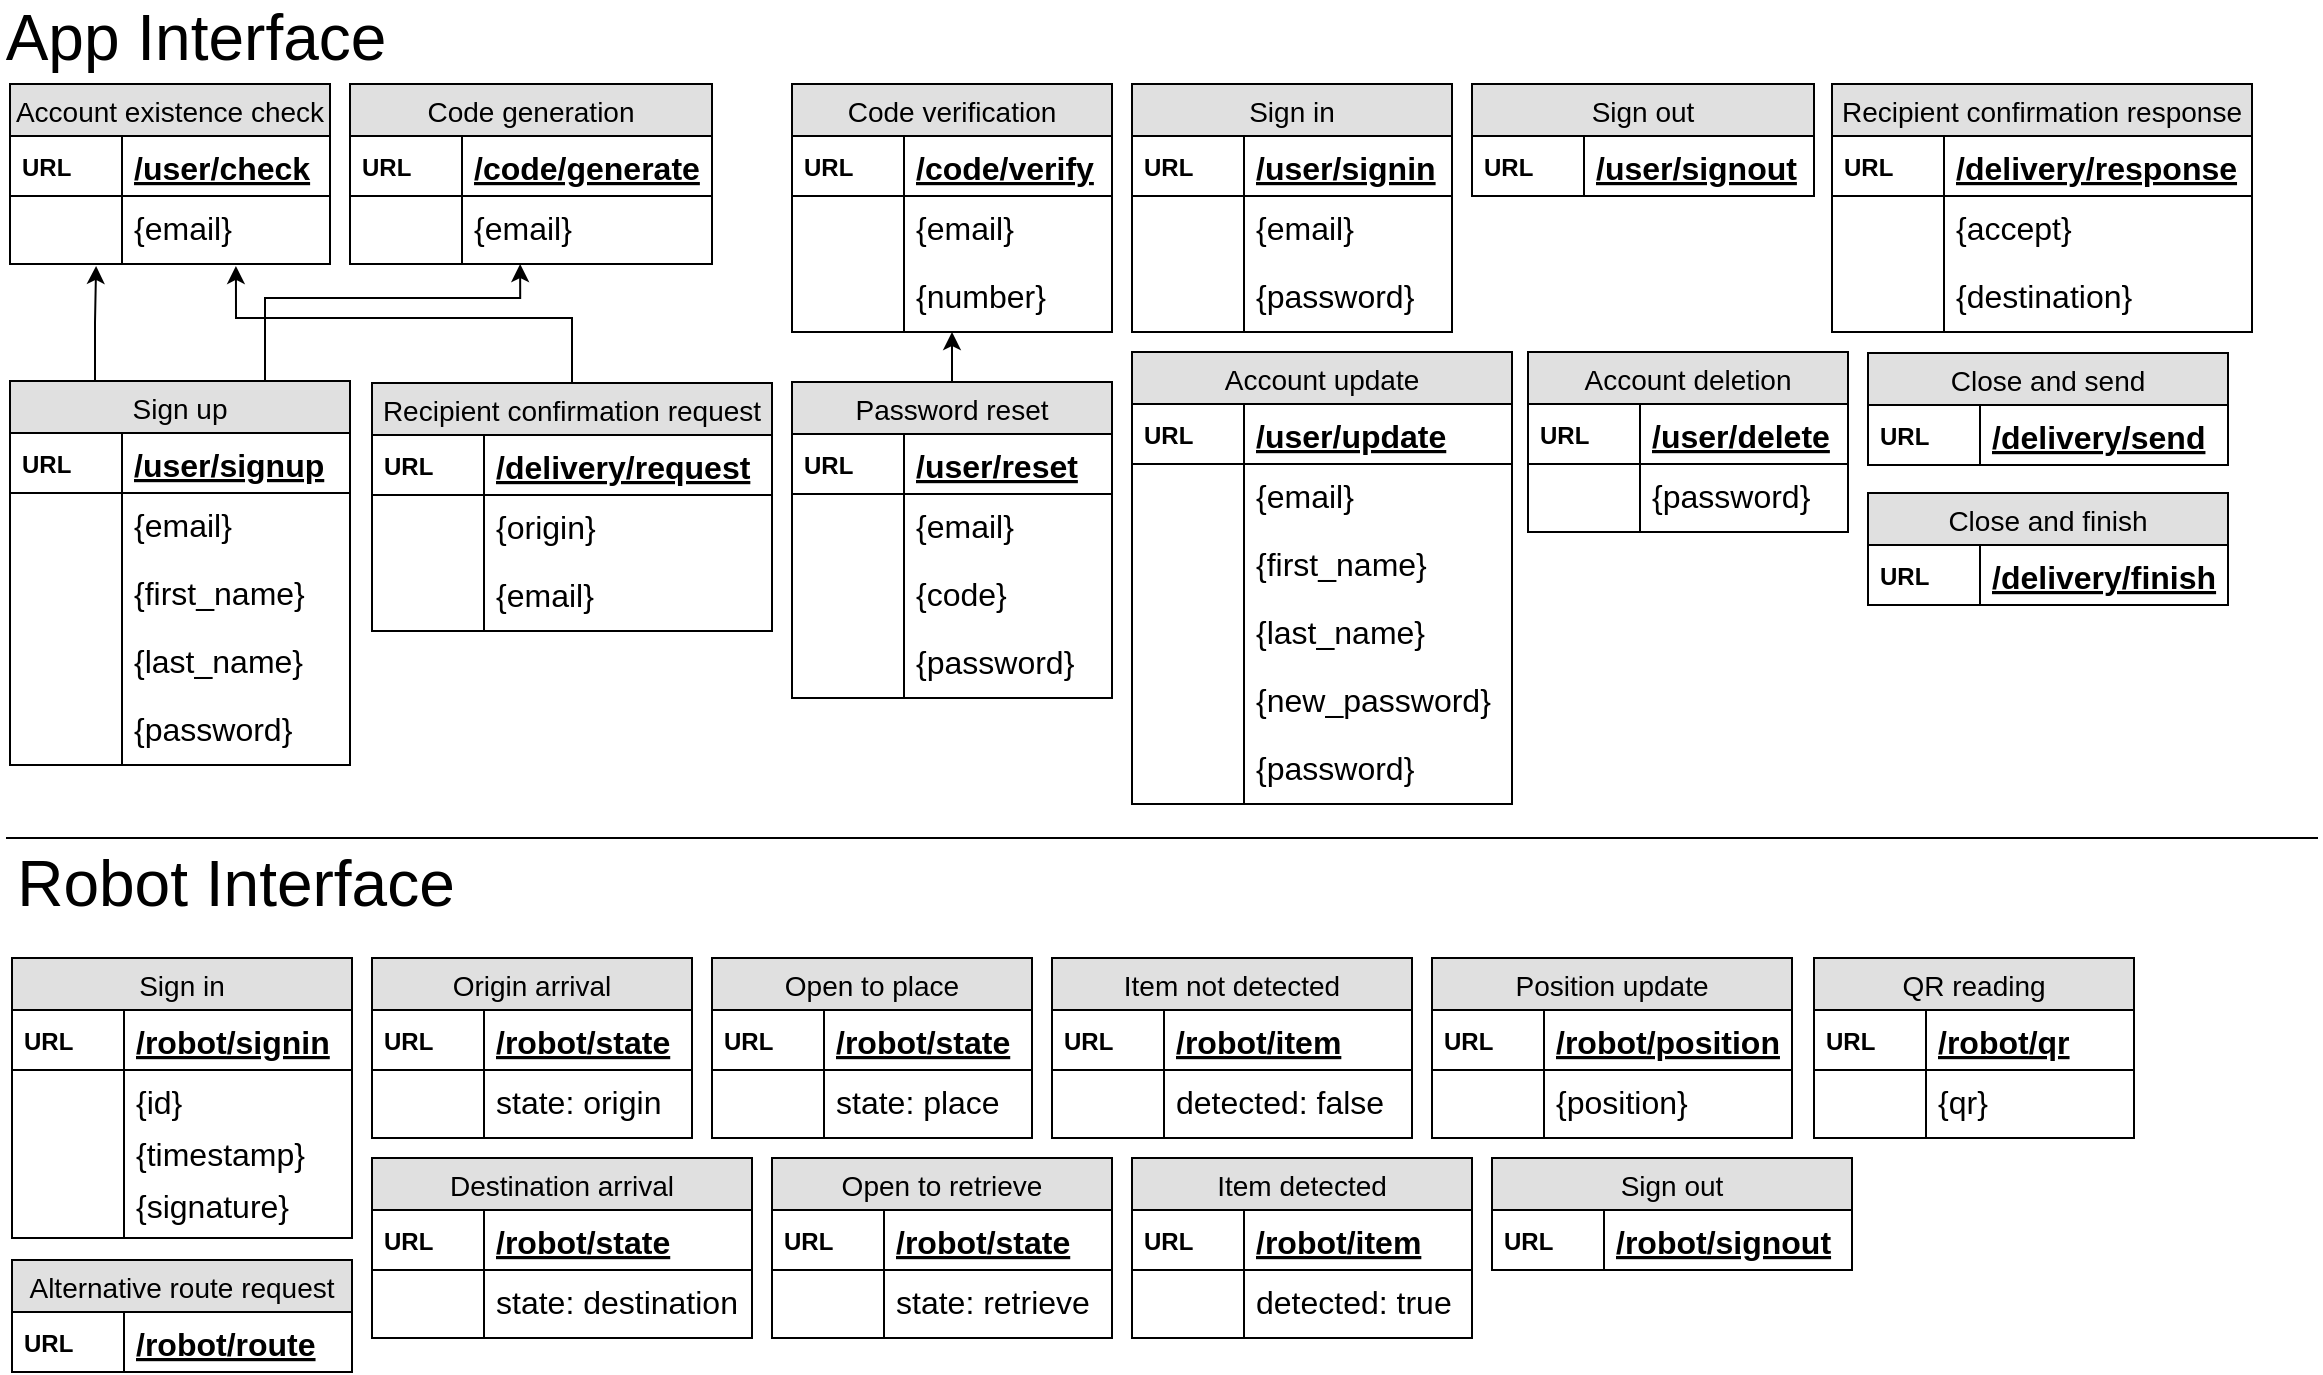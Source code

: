 <mxfile version="11.3.0" type="device" pages="1"><diagram id="qLUokXjdea6QC3ygZFsw" name="Page-1"><mxGraphModel dx="854" dy="490" grid="1" gridSize="10" guides="1" tooltips="1" connect="1" arrows="1" fold="1" page="1" pageScale="1" pageWidth="1169" pageHeight="827" math="0" shadow="0"><root><mxCell id="0"/><mxCell id="1" parent="0"/><mxCell id="Fvq5YDU1oEc0X2YI_mWo-116" style="edgeStyle=orthogonalEdgeStyle;rounded=0;orthogonalLoop=1;jettySize=auto;html=1;exitX=0.25;exitY=0;exitDx=0;exitDy=0;entryX=0.269;entryY=1.029;entryDx=0;entryDy=0;entryPerimeter=0;fontSize=16;" parent="1" source="Fvq5YDU1oEc0X2YI_mWo-38" target="Fvq5YDU1oEc0X2YI_mWo-17" edge="1"><mxGeometry relative="1" as="geometry"/></mxCell><mxCell id="Fvq5YDU1oEc0X2YI_mWo-119" style="edgeStyle=orthogonalEdgeStyle;rounded=0;orthogonalLoop=1;jettySize=auto;html=1;exitX=0.75;exitY=0;exitDx=0;exitDy=0;entryX=0.47;entryY=1;entryDx=0;entryDy=0;entryPerimeter=0;fontSize=16;" parent="1" source="Fvq5YDU1oEc0X2YI_mWo-38" target="Fvq5YDU1oEc0X2YI_mWo-22" edge="1"><mxGeometry relative="1" as="geometry"><Array as="points"><mxPoint x="137" y="150"/><mxPoint x="264" y="150"/></Array></mxGeometry></mxCell><mxCell id="Fvq5YDU1oEc0X2YI_mWo-38" value="Sign up" style="swimlane;fontStyle=0;childLayout=stackLayout;horizontal=1;startSize=26;fillColor=#e0e0e0;horizontalStack=0;resizeParent=1;resizeParentMax=0;resizeLast=0;collapsible=1;marginBottom=0;swimlaneFillColor=#ffffff;align=center;fontSize=14;" parent="1" vertex="1"><mxGeometry x="9" y="191.5" width="170" height="192" as="geometry"/></mxCell><mxCell id="Fvq5YDU1oEc0X2YI_mWo-39" value="/user/signup" style="shape=partialRectangle;top=0;left=0;right=0;bottom=1;align=left;verticalAlign=middle;fillColor=none;spacingLeft=60;spacingRight=4;overflow=hidden;rotatable=0;points=[[0,0.5],[1,0.5]];portConstraint=eastwest;dropTarget=0;fontStyle=5;fontSize=16;" parent="Fvq5YDU1oEc0X2YI_mWo-38" vertex="1"><mxGeometry y="26" width="170" height="30" as="geometry"/></mxCell><mxCell id="Fvq5YDU1oEc0X2YI_mWo-40" value="URL" style="shape=partialRectangle;fontStyle=1;top=0;left=0;bottom=0;fillColor=none;align=left;verticalAlign=middle;spacingLeft=4;spacingRight=4;overflow=hidden;rotatable=0;points=[];portConstraint=eastwest;part=1;fontSize=12;" parent="Fvq5YDU1oEc0X2YI_mWo-39" vertex="1" connectable="0"><mxGeometry width="56" height="30" as="geometry"/></mxCell><mxCell id="Fvq5YDU1oEc0X2YI_mWo-41" value="{email}" style="shape=partialRectangle;top=0;left=0;right=0;bottom=0;align=left;verticalAlign=top;fillColor=none;spacingLeft=60;spacingRight=4;overflow=hidden;rotatable=0;points=[[0,0.5],[1,0.5]];portConstraint=eastwest;dropTarget=0;fontSize=16;" parent="Fvq5YDU1oEc0X2YI_mWo-38" vertex="1"><mxGeometry y="56" width="170" height="34" as="geometry"/></mxCell><mxCell id="Fvq5YDU1oEc0X2YI_mWo-42" value="" style="shape=partialRectangle;top=0;left=0;bottom=0;fillColor=none;align=left;verticalAlign=top;spacingLeft=4;spacingRight=4;overflow=hidden;rotatable=0;points=[];portConstraint=eastwest;part=1;fontSize=12;" parent="Fvq5YDU1oEc0X2YI_mWo-41" vertex="1" connectable="0"><mxGeometry width="56" height="34" as="geometry"/></mxCell><mxCell id="Fvq5YDU1oEc0X2YI_mWo-45" value="{first_name}" style="shape=partialRectangle;top=0;left=0;right=0;bottom=0;align=left;verticalAlign=top;fillColor=none;spacingLeft=60;spacingRight=4;overflow=hidden;rotatable=0;points=[[0,0.5],[1,0.5]];portConstraint=eastwest;dropTarget=0;fontSize=16;" parent="Fvq5YDU1oEc0X2YI_mWo-38" vertex="1"><mxGeometry y="90" width="170" height="34" as="geometry"/></mxCell><mxCell id="Fvq5YDU1oEc0X2YI_mWo-46" value="" style="shape=partialRectangle;top=0;left=0;bottom=0;fillColor=none;align=left;verticalAlign=top;spacingLeft=4;spacingRight=4;overflow=hidden;rotatable=0;points=[];portConstraint=eastwest;part=1;fontSize=12;" parent="Fvq5YDU1oEc0X2YI_mWo-45" vertex="1" connectable="0"><mxGeometry width="56" height="34" as="geometry"/></mxCell><mxCell id="Fvq5YDU1oEc0X2YI_mWo-47" value="{last_name}" style="shape=partialRectangle;top=0;left=0;right=0;bottom=0;align=left;verticalAlign=top;fillColor=none;spacingLeft=60;spacingRight=4;overflow=hidden;rotatable=0;points=[[0,0.5],[1,0.5]];portConstraint=eastwest;dropTarget=0;fontSize=16;" parent="Fvq5YDU1oEc0X2YI_mWo-38" vertex="1"><mxGeometry y="124" width="170" height="34" as="geometry"/></mxCell><mxCell id="Fvq5YDU1oEc0X2YI_mWo-48" value="" style="shape=partialRectangle;top=0;left=0;bottom=0;fillColor=none;align=left;verticalAlign=top;spacingLeft=4;spacingRight=4;overflow=hidden;rotatable=0;points=[];portConstraint=eastwest;part=1;fontSize=12;" parent="Fvq5YDU1oEc0X2YI_mWo-47" vertex="1" connectable="0"><mxGeometry width="56" height="34" as="geometry"/></mxCell><mxCell id="Fvq5YDU1oEc0X2YI_mWo-43" value="{password}" style="shape=partialRectangle;top=0;left=0;right=0;bottom=0;align=left;verticalAlign=top;fillColor=none;spacingLeft=60;spacingRight=4;overflow=hidden;rotatable=0;points=[[0,0.5],[1,0.5]];portConstraint=eastwest;dropTarget=0;fontSize=16;" parent="Fvq5YDU1oEc0X2YI_mWo-38" vertex="1"><mxGeometry y="158" width="170" height="34" as="geometry"/></mxCell><mxCell id="Fvq5YDU1oEc0X2YI_mWo-44" value="" style="shape=partialRectangle;top=0;left=0;bottom=0;fillColor=none;align=left;verticalAlign=top;spacingLeft=4;spacingRight=4;overflow=hidden;rotatable=0;points=[];portConstraint=eastwest;part=1;fontSize=12;" parent="Fvq5YDU1oEc0X2YI_mWo-43" vertex="1" connectable="0"><mxGeometry width="56" height="34" as="geometry"/></mxCell><mxCell id="yZkCnDi-gQX_bTJoA0Rs-11" value="" style="endArrow=none;html=1;" parent="1" edge="1"><mxGeometry width="50" height="50" relative="1" as="geometry"><mxPoint x="7" y="420" as="sourcePoint"/><mxPoint x="1163" y="420" as="targetPoint"/></mxGeometry></mxCell><mxCell id="yZkCnDi-gQX_bTJoA0Rs-22" value="App Interface" style="text;html=1;strokeColor=none;fillColor=none;align=center;verticalAlign=middle;whiteSpace=wrap;rounded=0;fontSize=32;" parent="1" vertex="1"><mxGeometry x="4" y="10" width="196" height="20" as="geometry"/></mxCell><mxCell id="yZkCnDi-gQX_bTJoA0Rs-24" value="Robot Interface" style="text;html=1;strokeColor=none;fillColor=none;align=center;verticalAlign=middle;whiteSpace=wrap;rounded=0;fontSize=32;" parent="1" vertex="1"><mxGeometry x="9" y="433" width="226" height="20" as="geometry"/></mxCell><mxCell id="Fvq5YDU1oEc0X2YI_mWo-12" value="Account existence check" style="swimlane;fontStyle=0;childLayout=stackLayout;horizontal=1;startSize=26;fillColor=#e0e0e0;horizontalStack=0;resizeParent=1;resizeParentMax=0;resizeLast=0;collapsible=1;marginBottom=0;swimlaneFillColor=#ffffff;align=center;fontSize=14;" parent="1" vertex="1"><mxGeometry x="9" y="43" width="160" height="90" as="geometry"/></mxCell><mxCell id="Fvq5YDU1oEc0X2YI_mWo-15" value="/user/check" style="shape=partialRectangle;top=0;left=0;right=0;bottom=1;align=left;verticalAlign=middle;fillColor=none;spacingLeft=60;spacingRight=4;overflow=hidden;rotatable=0;points=[[0,0.5],[1,0.5]];portConstraint=eastwest;dropTarget=0;fontStyle=5;fontSize=16;" parent="Fvq5YDU1oEc0X2YI_mWo-12" vertex="1"><mxGeometry y="26" width="160" height="30" as="geometry"/></mxCell><mxCell id="Fvq5YDU1oEc0X2YI_mWo-16" value="URL" style="shape=partialRectangle;fontStyle=1;top=0;left=0;bottom=0;fillColor=none;align=left;verticalAlign=middle;spacingLeft=4;spacingRight=4;overflow=hidden;rotatable=0;points=[];portConstraint=eastwest;part=1;fontSize=12;" parent="Fvq5YDU1oEc0X2YI_mWo-15" vertex="1" connectable="0"><mxGeometry width="56" height="30" as="geometry"/></mxCell><mxCell id="Fvq5YDU1oEc0X2YI_mWo-17" value="{email}" style="shape=partialRectangle;top=0;left=0;right=0;bottom=0;align=left;verticalAlign=top;fillColor=none;spacingLeft=60;spacingRight=4;overflow=hidden;rotatable=0;points=[[0,0.5],[1,0.5]];portConstraint=eastwest;dropTarget=0;fontSize=16;" parent="Fvq5YDU1oEc0X2YI_mWo-12" vertex="1"><mxGeometry y="56" width="160" height="34" as="geometry"/></mxCell><mxCell id="Fvq5YDU1oEc0X2YI_mWo-18" value="" style="shape=partialRectangle;top=0;left=0;bottom=0;fillColor=none;align=left;verticalAlign=top;spacingLeft=4;spacingRight=4;overflow=hidden;rotatable=0;points=[];portConstraint=eastwest;part=1;fontSize=12;" parent="Fvq5YDU1oEc0X2YI_mWo-17" vertex="1" connectable="0"><mxGeometry width="56" height="34" as="geometry"/></mxCell><mxCell id="Fvq5YDU1oEc0X2YI_mWo-19" value="Code generation" style="swimlane;fontStyle=0;childLayout=stackLayout;horizontal=1;startSize=26;fillColor=#e0e0e0;horizontalStack=0;resizeParent=1;resizeParentMax=0;resizeLast=0;collapsible=1;marginBottom=0;swimlaneFillColor=#ffffff;align=center;fontSize=14;" parent="1" vertex="1"><mxGeometry x="179" y="43" width="181" height="90" as="geometry"/></mxCell><mxCell id="Fvq5YDU1oEc0X2YI_mWo-20" value="/code/generate" style="shape=partialRectangle;top=0;left=0;right=0;bottom=1;align=left;verticalAlign=middle;fillColor=none;spacingLeft=60;spacingRight=4;overflow=hidden;rotatable=0;points=[[0,0.5],[1,0.5]];portConstraint=eastwest;dropTarget=0;fontStyle=5;fontSize=16;" parent="Fvq5YDU1oEc0X2YI_mWo-19" vertex="1"><mxGeometry y="26" width="181" height="30" as="geometry"/></mxCell><mxCell id="Fvq5YDU1oEc0X2YI_mWo-21" value="URL" style="shape=partialRectangle;fontStyle=1;top=0;left=0;bottom=0;fillColor=none;align=left;verticalAlign=middle;spacingLeft=4;spacingRight=4;overflow=hidden;rotatable=0;points=[];portConstraint=eastwest;part=1;fontSize=12;" parent="Fvq5YDU1oEc0X2YI_mWo-20" vertex="1" connectable="0"><mxGeometry width="56" height="30" as="geometry"/></mxCell><mxCell id="Fvq5YDU1oEc0X2YI_mWo-22" value="{email}" style="shape=partialRectangle;top=0;left=0;right=0;bottom=0;align=left;verticalAlign=top;fillColor=none;spacingLeft=60;spacingRight=4;overflow=hidden;rotatable=0;points=[[0,0.5],[1,0.5]];portConstraint=eastwest;dropTarget=0;fontSize=16;" parent="Fvq5YDU1oEc0X2YI_mWo-19" vertex="1"><mxGeometry y="56" width="181" height="34" as="geometry"/></mxCell><mxCell id="Fvq5YDU1oEc0X2YI_mWo-23" value="" style="shape=partialRectangle;top=0;left=0;bottom=0;fillColor=none;align=left;verticalAlign=top;spacingLeft=4;spacingRight=4;overflow=hidden;rotatable=0;points=[];portConstraint=eastwest;part=1;fontSize=12;" parent="Fvq5YDU1oEc0X2YI_mWo-22" vertex="1" connectable="0"><mxGeometry width="56" height="34" as="geometry"/></mxCell><mxCell id="Fvq5YDU1oEc0X2YI_mWo-24" value="Code verification" style="swimlane;fontStyle=0;childLayout=stackLayout;horizontal=1;startSize=26;fillColor=#e0e0e0;horizontalStack=0;resizeParent=1;resizeParentMax=0;resizeLast=0;collapsible=1;marginBottom=0;swimlaneFillColor=#ffffff;align=center;fontSize=14;" parent="1" vertex="1"><mxGeometry x="400" y="43" width="160" height="124" as="geometry"/></mxCell><mxCell id="Fvq5YDU1oEc0X2YI_mWo-25" value="/code/verify" style="shape=partialRectangle;top=0;left=0;right=0;bottom=1;align=left;verticalAlign=middle;fillColor=none;spacingLeft=60;spacingRight=4;overflow=hidden;rotatable=0;points=[[0,0.5],[1,0.5]];portConstraint=eastwest;dropTarget=0;fontStyle=5;fontSize=16;" parent="Fvq5YDU1oEc0X2YI_mWo-24" vertex="1"><mxGeometry y="26" width="160" height="30" as="geometry"/></mxCell><mxCell id="Fvq5YDU1oEc0X2YI_mWo-26" value="URL" style="shape=partialRectangle;fontStyle=1;top=0;left=0;bottom=0;fillColor=none;align=left;verticalAlign=middle;spacingLeft=4;spacingRight=4;overflow=hidden;rotatable=0;points=[];portConstraint=eastwest;part=1;fontSize=12;" parent="Fvq5YDU1oEc0X2YI_mWo-25" vertex="1" connectable="0"><mxGeometry width="56" height="30" as="geometry"/></mxCell><mxCell id="Fvq5YDU1oEc0X2YI_mWo-27" value="{email}" style="shape=partialRectangle;top=0;left=0;right=0;bottom=0;align=left;verticalAlign=top;fillColor=none;spacingLeft=60;spacingRight=4;overflow=hidden;rotatable=0;points=[[0,0.5],[1,0.5]];portConstraint=eastwest;dropTarget=0;fontSize=16;" parent="Fvq5YDU1oEc0X2YI_mWo-24" vertex="1"><mxGeometry y="56" width="160" height="34" as="geometry"/></mxCell><mxCell id="Fvq5YDU1oEc0X2YI_mWo-28" value="" style="shape=partialRectangle;top=0;left=0;bottom=0;fillColor=none;align=left;verticalAlign=top;spacingLeft=4;spacingRight=4;overflow=hidden;rotatable=0;points=[];portConstraint=eastwest;part=1;fontSize=12;" parent="Fvq5YDU1oEc0X2YI_mWo-27" vertex="1" connectable="0"><mxGeometry width="56" height="34" as="geometry"/></mxCell><mxCell id="Fvq5YDU1oEc0X2YI_mWo-29" value="{number}" style="shape=partialRectangle;top=0;left=0;right=0;bottom=0;align=left;verticalAlign=top;fillColor=none;spacingLeft=60;spacingRight=4;overflow=hidden;rotatable=0;points=[[0,0.5],[1,0.5]];portConstraint=eastwest;dropTarget=0;fontSize=16;" parent="Fvq5YDU1oEc0X2YI_mWo-24" vertex="1"><mxGeometry y="90" width="160" height="34" as="geometry"/></mxCell><mxCell id="Fvq5YDU1oEc0X2YI_mWo-30" value="" style="shape=partialRectangle;top=0;left=0;bottom=0;fillColor=none;align=left;verticalAlign=top;spacingLeft=4;spacingRight=4;overflow=hidden;rotatable=0;points=[];portConstraint=eastwest;part=1;fontSize=12;" parent="Fvq5YDU1oEc0X2YI_mWo-29" vertex="1" connectable="0"><mxGeometry width="56" height="34" as="geometry"/></mxCell><mxCell id="Fvq5YDU1oEc0X2YI_mWo-31" value="Sign in" style="swimlane;fontStyle=0;childLayout=stackLayout;horizontal=1;startSize=26;fillColor=#e0e0e0;horizontalStack=0;resizeParent=1;resizeParentMax=0;resizeLast=0;collapsible=1;marginBottom=0;swimlaneFillColor=#ffffff;align=center;fontSize=14;" parent="1" vertex="1"><mxGeometry x="570" y="43" width="160" height="124" as="geometry"/></mxCell><mxCell id="Fvq5YDU1oEc0X2YI_mWo-32" value="/user/signin" style="shape=partialRectangle;top=0;left=0;right=0;bottom=1;align=left;verticalAlign=middle;fillColor=none;spacingLeft=60;spacingRight=4;overflow=hidden;rotatable=0;points=[[0,0.5],[1,0.5]];portConstraint=eastwest;dropTarget=0;fontStyle=5;fontSize=16;" parent="Fvq5YDU1oEc0X2YI_mWo-31" vertex="1"><mxGeometry y="26" width="160" height="30" as="geometry"/></mxCell><mxCell id="Fvq5YDU1oEc0X2YI_mWo-33" value="URL" style="shape=partialRectangle;fontStyle=1;top=0;left=0;bottom=0;fillColor=none;align=left;verticalAlign=middle;spacingLeft=4;spacingRight=4;overflow=hidden;rotatable=0;points=[];portConstraint=eastwest;part=1;fontSize=12;" parent="Fvq5YDU1oEc0X2YI_mWo-32" vertex="1" connectable="0"><mxGeometry width="56" height="30" as="geometry"/></mxCell><mxCell id="Fvq5YDU1oEc0X2YI_mWo-34" value="{email}" style="shape=partialRectangle;top=0;left=0;right=0;bottom=0;align=left;verticalAlign=top;fillColor=none;spacingLeft=60;spacingRight=4;overflow=hidden;rotatable=0;points=[[0,0.5],[1,0.5]];portConstraint=eastwest;dropTarget=0;fontSize=16;" parent="Fvq5YDU1oEc0X2YI_mWo-31" vertex="1"><mxGeometry y="56" width="160" height="34" as="geometry"/></mxCell><mxCell id="Fvq5YDU1oEc0X2YI_mWo-35" value="" style="shape=partialRectangle;top=0;left=0;bottom=0;fillColor=none;align=left;verticalAlign=top;spacingLeft=4;spacingRight=4;overflow=hidden;rotatable=0;points=[];portConstraint=eastwest;part=1;fontSize=12;" parent="Fvq5YDU1oEc0X2YI_mWo-34" vertex="1" connectable="0"><mxGeometry width="56" height="34" as="geometry"/></mxCell><mxCell id="Fvq5YDU1oEc0X2YI_mWo-36" value="{password}" style="shape=partialRectangle;top=0;left=0;right=0;bottom=0;align=left;verticalAlign=top;fillColor=none;spacingLeft=60;spacingRight=4;overflow=hidden;rotatable=0;points=[[0,0.5],[1,0.5]];portConstraint=eastwest;dropTarget=0;fontSize=16;" parent="Fvq5YDU1oEc0X2YI_mWo-31" vertex="1"><mxGeometry y="90" width="160" height="34" as="geometry"/></mxCell><mxCell id="Fvq5YDU1oEc0X2YI_mWo-37" value="" style="shape=partialRectangle;top=0;left=0;bottom=0;fillColor=none;align=left;verticalAlign=top;spacingLeft=4;spacingRight=4;overflow=hidden;rotatable=0;points=[];portConstraint=eastwest;part=1;fontSize=12;" parent="Fvq5YDU1oEc0X2YI_mWo-36" vertex="1" connectable="0"><mxGeometry width="56" height="34" as="geometry"/></mxCell><mxCell id="Fvq5YDU1oEc0X2YI_mWo-120" style="edgeStyle=orthogonalEdgeStyle;rounded=0;orthogonalLoop=1;jettySize=auto;html=1;exitX=0.5;exitY=0;exitDx=0;exitDy=0;entryX=0.5;entryY=1;entryDx=0;entryDy=0;entryPerimeter=0;fontSize=16;" parent="1" source="Fvq5YDU1oEc0X2YI_mWo-49" target="Fvq5YDU1oEc0X2YI_mWo-29" edge="1"><mxGeometry relative="1" as="geometry"/></mxCell><mxCell id="Fvq5YDU1oEc0X2YI_mWo-49" value="Password reset" style="swimlane;fontStyle=0;childLayout=stackLayout;horizontal=1;startSize=26;fillColor=#e0e0e0;horizontalStack=0;resizeParent=1;resizeParentMax=0;resizeLast=0;collapsible=1;marginBottom=0;swimlaneFillColor=#ffffff;align=center;fontSize=14;" parent="1" vertex="1"><mxGeometry x="400" y="192" width="160" height="158" as="geometry"/></mxCell><mxCell id="Fvq5YDU1oEc0X2YI_mWo-50" value="/user/reset" style="shape=partialRectangle;top=0;left=0;right=0;bottom=1;align=left;verticalAlign=middle;fillColor=none;spacingLeft=60;spacingRight=4;overflow=hidden;rotatable=0;points=[[0,0.5],[1,0.5]];portConstraint=eastwest;dropTarget=0;fontStyle=5;fontSize=16;" parent="Fvq5YDU1oEc0X2YI_mWo-49" vertex="1"><mxGeometry y="26" width="160" height="30" as="geometry"/></mxCell><mxCell id="Fvq5YDU1oEc0X2YI_mWo-51" value="URL" style="shape=partialRectangle;fontStyle=1;top=0;left=0;bottom=0;fillColor=none;align=left;verticalAlign=middle;spacingLeft=4;spacingRight=4;overflow=hidden;rotatable=0;points=[];portConstraint=eastwest;part=1;fontSize=12;" parent="Fvq5YDU1oEc0X2YI_mWo-50" vertex="1" connectable="0"><mxGeometry width="56" height="30" as="geometry"/></mxCell><mxCell id="Fvq5YDU1oEc0X2YI_mWo-52" value="{email}" style="shape=partialRectangle;top=0;left=0;right=0;bottom=0;align=left;verticalAlign=top;fillColor=none;spacingLeft=60;spacingRight=4;overflow=hidden;rotatable=0;points=[[0,0.5],[1,0.5]];portConstraint=eastwest;dropTarget=0;fontSize=16;" parent="Fvq5YDU1oEc0X2YI_mWo-49" vertex="1"><mxGeometry y="56" width="160" height="34" as="geometry"/></mxCell><mxCell id="Fvq5YDU1oEc0X2YI_mWo-53" value="" style="shape=partialRectangle;top=0;left=0;bottom=0;fillColor=none;align=left;verticalAlign=top;spacingLeft=4;spacingRight=4;overflow=hidden;rotatable=0;points=[];portConstraint=eastwest;part=1;fontSize=12;" parent="Fvq5YDU1oEc0X2YI_mWo-52" vertex="1" connectable="0"><mxGeometry width="56" height="34" as="geometry"/></mxCell><mxCell id="Fvq5YDU1oEc0X2YI_mWo-56" value="{code}" style="shape=partialRectangle;top=0;left=0;right=0;bottom=0;align=left;verticalAlign=top;fillColor=none;spacingLeft=60;spacingRight=4;overflow=hidden;rotatable=0;points=[[0,0.5],[1,0.5]];portConstraint=eastwest;dropTarget=0;fontSize=16;" parent="Fvq5YDU1oEc0X2YI_mWo-49" vertex="1"><mxGeometry y="90" width="160" height="34" as="geometry"/></mxCell><mxCell id="Fvq5YDU1oEc0X2YI_mWo-57" value="" style="shape=partialRectangle;top=0;left=0;bottom=0;fillColor=none;align=left;verticalAlign=top;spacingLeft=4;spacingRight=4;overflow=hidden;rotatable=0;points=[];portConstraint=eastwest;part=1;fontSize=12;" parent="Fvq5YDU1oEc0X2YI_mWo-56" vertex="1" connectable="0"><mxGeometry width="56" height="34" as="geometry"/></mxCell><mxCell id="Fvq5YDU1oEc0X2YI_mWo-54" value="{password}" style="shape=partialRectangle;top=0;left=0;right=0;bottom=0;align=left;verticalAlign=top;fillColor=none;spacingLeft=60;spacingRight=4;overflow=hidden;rotatable=0;points=[[0,0.5],[1,0.5]];portConstraint=eastwest;dropTarget=0;fontSize=16;" parent="Fvq5YDU1oEc0X2YI_mWo-49" vertex="1"><mxGeometry y="124" width="160" height="34" as="geometry"/></mxCell><mxCell id="Fvq5YDU1oEc0X2YI_mWo-55" value="" style="shape=partialRectangle;top=0;left=0;bottom=0;fillColor=none;align=left;verticalAlign=top;spacingLeft=4;spacingRight=4;overflow=hidden;rotatable=0;points=[];portConstraint=eastwest;part=1;fontSize=12;" parent="Fvq5YDU1oEc0X2YI_mWo-54" vertex="1" connectable="0"><mxGeometry width="56" height="34" as="geometry"/></mxCell><mxCell id="Fvq5YDU1oEc0X2YI_mWo-58" value="Sign out" style="swimlane;fontStyle=0;childLayout=stackLayout;horizontal=1;startSize=26;fillColor=#e0e0e0;horizontalStack=0;resizeParent=1;resizeParentMax=0;resizeLast=0;collapsible=1;marginBottom=0;swimlaneFillColor=#ffffff;align=center;fontSize=14;" parent="1" vertex="1"><mxGeometry x="740" y="43" width="171" height="56" as="geometry"/></mxCell><mxCell id="Fvq5YDU1oEc0X2YI_mWo-59" value="/user/signout" style="shape=partialRectangle;top=0;left=0;right=0;bottom=1;align=left;verticalAlign=middle;fillColor=none;spacingLeft=60;spacingRight=4;overflow=hidden;rotatable=0;points=[[0,0.5],[1,0.5]];portConstraint=eastwest;dropTarget=0;fontStyle=5;fontSize=16;" parent="Fvq5YDU1oEc0X2YI_mWo-58" vertex="1"><mxGeometry y="26" width="171" height="30" as="geometry"/></mxCell><mxCell id="Fvq5YDU1oEc0X2YI_mWo-60" value="URL" style="shape=partialRectangle;fontStyle=1;top=0;left=0;bottom=0;fillColor=none;align=left;verticalAlign=middle;spacingLeft=4;spacingRight=4;overflow=hidden;rotatable=0;points=[];portConstraint=eastwest;part=1;fontSize=12;" parent="Fvq5YDU1oEc0X2YI_mWo-59" vertex="1" connectable="0"><mxGeometry width="56" height="30" as="geometry"/></mxCell><mxCell id="Fvq5YDU1oEc0X2YI_mWo-117" style="edgeStyle=orthogonalEdgeStyle;rounded=0;orthogonalLoop=1;jettySize=auto;html=1;exitX=0.5;exitY=0;exitDx=0;exitDy=0;entryX=0.706;entryY=1.029;entryDx=0;entryDy=0;entryPerimeter=0;fontSize=16;" parent="1" source="Fvq5YDU1oEc0X2YI_mWo-67" target="Fvq5YDU1oEc0X2YI_mWo-17" edge="1"><mxGeometry relative="1" as="geometry"><Array as="points"><mxPoint x="290" y="160"/><mxPoint x="122" y="160"/></Array></mxGeometry></mxCell><mxCell id="Fvq5YDU1oEc0X2YI_mWo-67" value="Recipient confirmation request" style="swimlane;fontStyle=0;childLayout=stackLayout;horizontal=1;startSize=26;fillColor=#e0e0e0;horizontalStack=0;resizeParent=1;resizeParentMax=0;resizeLast=0;collapsible=1;marginBottom=0;swimlaneFillColor=#ffffff;align=center;fontSize=14;" parent="1" vertex="1"><mxGeometry x="190" y="192.5" width="200" height="124" as="geometry"/></mxCell><mxCell id="Fvq5YDU1oEc0X2YI_mWo-68" value="/delivery/request" style="shape=partialRectangle;top=0;left=0;right=0;bottom=1;align=left;verticalAlign=middle;fillColor=none;spacingLeft=60;spacingRight=4;overflow=hidden;rotatable=0;points=[[0,0.5],[1,0.5]];portConstraint=eastwest;dropTarget=0;fontStyle=5;fontSize=16;" parent="Fvq5YDU1oEc0X2YI_mWo-67" vertex="1"><mxGeometry y="26" width="200" height="30" as="geometry"/></mxCell><mxCell id="Fvq5YDU1oEc0X2YI_mWo-69" value="URL" style="shape=partialRectangle;fontStyle=1;top=0;left=0;bottom=0;fillColor=none;align=left;verticalAlign=middle;spacingLeft=4;spacingRight=4;overflow=hidden;rotatable=0;points=[];portConstraint=eastwest;part=1;fontSize=12;" parent="Fvq5YDU1oEc0X2YI_mWo-68" vertex="1" connectable="0"><mxGeometry width="56" height="30" as="geometry"/></mxCell><mxCell id="Fvq5YDU1oEc0X2YI_mWo-70" value="{origin}" style="shape=partialRectangle;top=0;left=0;right=0;bottom=0;align=left;verticalAlign=top;fillColor=none;spacingLeft=60;spacingRight=4;overflow=hidden;rotatable=0;points=[[0,0.5],[1,0.5]];portConstraint=eastwest;dropTarget=0;fontSize=16;" parent="Fvq5YDU1oEc0X2YI_mWo-67" vertex="1"><mxGeometry y="56" width="200" height="34" as="geometry"/></mxCell><mxCell id="Fvq5YDU1oEc0X2YI_mWo-71" value="" style="shape=partialRectangle;top=0;left=0;bottom=0;fillColor=none;align=left;verticalAlign=top;spacingLeft=4;spacingRight=4;overflow=hidden;rotatable=0;points=[];portConstraint=eastwest;part=1;fontSize=12;" parent="Fvq5YDU1oEc0X2YI_mWo-70" vertex="1" connectable="0"><mxGeometry width="56" height="34" as="geometry"/></mxCell><mxCell id="Fvq5YDU1oEc0X2YI_mWo-78" value="{email}" style="shape=partialRectangle;top=0;left=0;right=0;bottom=0;align=left;verticalAlign=top;fillColor=none;spacingLeft=60;spacingRight=4;overflow=hidden;rotatable=0;points=[[0,0.5],[1,0.5]];portConstraint=eastwest;dropTarget=0;fontSize=16;" parent="Fvq5YDU1oEc0X2YI_mWo-67" vertex="1"><mxGeometry y="90" width="200" height="34" as="geometry"/></mxCell><mxCell id="Fvq5YDU1oEc0X2YI_mWo-79" value="" style="shape=partialRectangle;top=0;left=0;bottom=0;fillColor=none;align=left;verticalAlign=top;spacingLeft=4;spacingRight=4;overflow=hidden;rotatable=0;points=[];portConstraint=eastwest;part=1;fontSize=12;" parent="Fvq5YDU1oEc0X2YI_mWo-78" vertex="1" connectable="0"><mxGeometry width="56" height="34" as="geometry"/></mxCell><mxCell id="Fvq5YDU1oEc0X2YI_mWo-80" value="Recipient confirmation response" style="swimlane;fontStyle=0;childLayout=stackLayout;horizontal=1;startSize=26;fillColor=#e0e0e0;horizontalStack=0;resizeParent=1;resizeParentMax=0;resizeLast=0;collapsible=1;marginBottom=0;swimlaneFillColor=#ffffff;align=center;fontSize=14;" parent="1" vertex="1"><mxGeometry x="920" y="43" width="210" height="124" as="geometry"/></mxCell><mxCell id="Fvq5YDU1oEc0X2YI_mWo-81" value="/delivery/response" style="shape=partialRectangle;top=0;left=0;right=0;bottom=1;align=left;verticalAlign=middle;fillColor=none;spacingLeft=60;spacingRight=4;overflow=hidden;rotatable=0;points=[[0,0.5],[1,0.5]];portConstraint=eastwest;dropTarget=0;fontStyle=5;fontSize=16;" parent="Fvq5YDU1oEc0X2YI_mWo-80" vertex="1"><mxGeometry y="26" width="210" height="30" as="geometry"/></mxCell><mxCell id="Fvq5YDU1oEc0X2YI_mWo-82" value="URL" style="shape=partialRectangle;fontStyle=1;top=0;left=0;bottom=0;fillColor=none;align=left;verticalAlign=middle;spacingLeft=4;spacingRight=4;overflow=hidden;rotatable=0;points=[];portConstraint=eastwest;part=1;fontSize=12;" parent="Fvq5YDU1oEc0X2YI_mWo-81" vertex="1" connectable="0"><mxGeometry width="56" height="30" as="geometry"/></mxCell><mxCell id="Fvq5YDU1oEc0X2YI_mWo-83" value="{accept}" style="shape=partialRectangle;top=0;left=0;right=0;bottom=0;align=left;verticalAlign=top;fillColor=none;spacingLeft=60;spacingRight=4;overflow=hidden;rotatable=0;points=[[0,0.5],[1,0.5]];portConstraint=eastwest;dropTarget=0;fontSize=16;" parent="Fvq5YDU1oEc0X2YI_mWo-80" vertex="1"><mxGeometry y="56" width="210" height="34" as="geometry"/></mxCell><mxCell id="Fvq5YDU1oEc0X2YI_mWo-84" value="" style="shape=partialRectangle;top=0;left=0;bottom=0;fillColor=none;align=left;verticalAlign=top;spacingLeft=4;spacingRight=4;overflow=hidden;rotatable=0;points=[];portConstraint=eastwest;part=1;fontSize=12;" parent="Fvq5YDU1oEc0X2YI_mWo-83" vertex="1" connectable="0"><mxGeometry width="56" height="34" as="geometry"/></mxCell><mxCell id="Fvq5YDU1oEc0X2YI_mWo-85" value="{destination}" style="shape=partialRectangle;top=0;left=0;right=0;bottom=0;align=left;verticalAlign=top;fillColor=none;spacingLeft=60;spacingRight=4;overflow=hidden;rotatable=0;points=[[0,0.5],[1,0.5]];portConstraint=eastwest;dropTarget=0;fontSize=16;" parent="Fvq5YDU1oEc0X2YI_mWo-80" vertex="1"><mxGeometry y="90" width="210" height="34" as="geometry"/></mxCell><mxCell id="Fvq5YDU1oEc0X2YI_mWo-86" value="" style="shape=partialRectangle;top=0;left=0;bottom=0;fillColor=none;align=left;verticalAlign=top;spacingLeft=4;spacingRight=4;overflow=hidden;rotatable=0;points=[];portConstraint=eastwest;part=1;fontSize=12;" parent="Fvq5YDU1oEc0X2YI_mWo-85" vertex="1" connectable="0"><mxGeometry width="56" height="34" as="geometry"/></mxCell><mxCell id="Fvq5YDU1oEc0X2YI_mWo-87" value="Account update" style="swimlane;fontStyle=0;childLayout=stackLayout;horizontal=1;startSize=26;fillColor=#e0e0e0;horizontalStack=0;resizeParent=1;resizeParentMax=0;resizeLast=0;collapsible=1;marginBottom=0;swimlaneFillColor=#ffffff;align=center;fontSize=14;" parent="1" vertex="1"><mxGeometry x="570" y="177" width="190" height="226" as="geometry"/></mxCell><mxCell id="Fvq5YDU1oEc0X2YI_mWo-88" value="/user/update" style="shape=partialRectangle;top=0;left=0;right=0;bottom=1;align=left;verticalAlign=middle;fillColor=none;spacingLeft=60;spacingRight=4;overflow=hidden;rotatable=0;points=[[0,0.5],[1,0.5]];portConstraint=eastwest;dropTarget=0;fontStyle=5;fontSize=16;" parent="Fvq5YDU1oEc0X2YI_mWo-87" vertex="1"><mxGeometry y="26" width="190" height="30" as="geometry"/></mxCell><mxCell id="Fvq5YDU1oEc0X2YI_mWo-89" value="URL" style="shape=partialRectangle;fontStyle=1;top=0;left=0;bottom=0;fillColor=none;align=left;verticalAlign=middle;spacingLeft=4;spacingRight=4;overflow=hidden;rotatable=0;points=[];portConstraint=eastwest;part=1;fontSize=12;" parent="Fvq5YDU1oEc0X2YI_mWo-88" vertex="1" connectable="0"><mxGeometry width="56" height="30" as="geometry"/></mxCell><mxCell id="Fvq5YDU1oEc0X2YI_mWo-90" value="{email}" style="shape=partialRectangle;top=0;left=0;right=0;bottom=0;align=left;verticalAlign=top;fillColor=none;spacingLeft=60;spacingRight=4;overflow=hidden;rotatable=0;points=[[0,0.5],[1,0.5]];portConstraint=eastwest;dropTarget=0;fontSize=16;" parent="Fvq5YDU1oEc0X2YI_mWo-87" vertex="1"><mxGeometry y="56" width="190" height="34" as="geometry"/></mxCell><mxCell id="Fvq5YDU1oEc0X2YI_mWo-91" value="" style="shape=partialRectangle;top=0;left=0;bottom=0;fillColor=none;align=left;verticalAlign=top;spacingLeft=4;spacingRight=4;overflow=hidden;rotatable=0;points=[];portConstraint=eastwest;part=1;fontSize=12;" parent="Fvq5YDU1oEc0X2YI_mWo-90" vertex="1" connectable="0"><mxGeometry width="56" height="34" as="geometry"/></mxCell><mxCell id="Fvq5YDU1oEc0X2YI_mWo-92" value="{first_name}" style="shape=partialRectangle;top=0;left=0;right=0;bottom=0;align=left;verticalAlign=top;fillColor=none;spacingLeft=60;spacingRight=4;overflow=hidden;rotatable=0;points=[[0,0.5],[1,0.5]];portConstraint=eastwest;dropTarget=0;fontSize=16;" parent="Fvq5YDU1oEc0X2YI_mWo-87" vertex="1"><mxGeometry y="90" width="190" height="34" as="geometry"/></mxCell><mxCell id="Fvq5YDU1oEc0X2YI_mWo-93" value="" style="shape=partialRectangle;top=0;left=0;bottom=0;fillColor=none;align=left;verticalAlign=top;spacingLeft=4;spacingRight=4;overflow=hidden;rotatable=0;points=[];portConstraint=eastwest;part=1;fontSize=12;" parent="Fvq5YDU1oEc0X2YI_mWo-92" vertex="1" connectable="0"><mxGeometry width="56" height="34" as="geometry"/></mxCell><mxCell id="Fvq5YDU1oEc0X2YI_mWo-94" value="{last_name}" style="shape=partialRectangle;top=0;left=0;right=0;bottom=0;align=left;verticalAlign=top;fillColor=none;spacingLeft=60;spacingRight=4;overflow=hidden;rotatable=0;points=[[0,0.5],[1,0.5]];portConstraint=eastwest;dropTarget=0;fontSize=16;" parent="Fvq5YDU1oEc0X2YI_mWo-87" vertex="1"><mxGeometry y="124" width="190" height="34" as="geometry"/></mxCell><mxCell id="Fvq5YDU1oEc0X2YI_mWo-95" value="" style="shape=partialRectangle;top=0;left=0;bottom=0;fillColor=none;align=left;verticalAlign=top;spacingLeft=4;spacingRight=4;overflow=hidden;rotatable=0;points=[];portConstraint=eastwest;part=1;fontSize=12;" parent="Fvq5YDU1oEc0X2YI_mWo-94" vertex="1" connectable="0"><mxGeometry width="56" height="34" as="geometry"/></mxCell><mxCell id="Fvq5YDU1oEc0X2YI_mWo-97" value="{new_password}" style="shape=partialRectangle;top=0;left=0;right=0;bottom=0;align=left;verticalAlign=top;fillColor=none;spacingLeft=60;spacingRight=4;overflow=hidden;rotatable=0;points=[[0,0.5],[1,0.5]];portConstraint=eastwest;dropTarget=0;fontSize=16;" parent="Fvq5YDU1oEc0X2YI_mWo-87" vertex="1"><mxGeometry y="158" width="190" height="34" as="geometry"/></mxCell><mxCell id="Fvq5YDU1oEc0X2YI_mWo-98" value="" style="shape=partialRectangle;top=0;left=0;bottom=0;fillColor=none;align=left;verticalAlign=top;spacingLeft=4;spacingRight=4;overflow=hidden;rotatable=0;points=[];portConstraint=eastwest;part=1;fontSize=12;" parent="Fvq5YDU1oEc0X2YI_mWo-97" vertex="1" connectable="0"><mxGeometry width="56" height="34" as="geometry"/></mxCell><mxCell id="Fvq5YDU1oEc0X2YI_mWo-99" value="{password}" style="shape=partialRectangle;top=0;left=0;right=0;bottom=0;align=left;verticalAlign=top;fillColor=none;spacingLeft=60;spacingRight=4;overflow=hidden;rotatable=0;points=[[0,0.5],[1,0.5]];portConstraint=eastwest;dropTarget=0;fontSize=16;" parent="Fvq5YDU1oEc0X2YI_mWo-87" vertex="1"><mxGeometry y="192" width="190" height="34" as="geometry"/></mxCell><mxCell id="Fvq5YDU1oEc0X2YI_mWo-100" value="" style="shape=partialRectangle;top=0;left=0;bottom=0;fillColor=none;align=left;verticalAlign=top;spacingLeft=4;spacingRight=4;overflow=hidden;rotatable=0;points=[];portConstraint=eastwest;part=1;fontSize=12;" parent="Fvq5YDU1oEc0X2YI_mWo-99" vertex="1" connectable="0"><mxGeometry width="56" height="34" as="geometry"/></mxCell><mxCell id="Fvq5YDU1oEc0X2YI_mWo-101" value="Account deletion" style="swimlane;fontStyle=0;childLayout=stackLayout;horizontal=1;startSize=26;fillColor=#e0e0e0;horizontalStack=0;resizeParent=1;resizeParentMax=0;resizeLast=0;collapsible=1;marginBottom=0;swimlaneFillColor=#ffffff;align=center;fontSize=14;" parent="1" vertex="1"><mxGeometry x="768" y="177" width="160" height="90" as="geometry"/></mxCell><mxCell id="Fvq5YDU1oEc0X2YI_mWo-102" value="/user/delete" style="shape=partialRectangle;top=0;left=0;right=0;bottom=1;align=left;verticalAlign=middle;fillColor=none;spacingLeft=60;spacingRight=4;overflow=hidden;rotatable=0;points=[[0,0.5],[1,0.5]];portConstraint=eastwest;dropTarget=0;fontStyle=5;fontSize=16;" parent="Fvq5YDU1oEc0X2YI_mWo-101" vertex="1"><mxGeometry y="26" width="160" height="30" as="geometry"/></mxCell><mxCell id="Fvq5YDU1oEc0X2YI_mWo-103" value="URL" style="shape=partialRectangle;fontStyle=1;top=0;left=0;bottom=0;fillColor=none;align=left;verticalAlign=middle;spacingLeft=4;spacingRight=4;overflow=hidden;rotatable=0;points=[];portConstraint=eastwest;part=1;fontSize=12;" parent="Fvq5YDU1oEc0X2YI_mWo-102" vertex="1" connectable="0"><mxGeometry width="56" height="30" as="geometry"/></mxCell><mxCell id="Fvq5YDU1oEc0X2YI_mWo-104" value="{password}" style="shape=partialRectangle;top=0;left=0;right=0;bottom=0;align=left;verticalAlign=top;fillColor=none;spacingLeft=60;spacingRight=4;overflow=hidden;rotatable=0;points=[[0,0.5],[1,0.5]];portConstraint=eastwest;dropTarget=0;fontSize=16;" parent="Fvq5YDU1oEc0X2YI_mWo-101" vertex="1"><mxGeometry y="56" width="160" height="34" as="geometry"/></mxCell><mxCell id="Fvq5YDU1oEc0X2YI_mWo-105" value="" style="shape=partialRectangle;top=0;left=0;bottom=0;fillColor=none;align=left;verticalAlign=top;spacingLeft=4;spacingRight=4;overflow=hidden;rotatable=0;points=[];portConstraint=eastwest;part=1;fontSize=12;" parent="Fvq5YDU1oEc0X2YI_mWo-104" vertex="1" connectable="0"><mxGeometry width="56" height="34" as="geometry"/></mxCell><mxCell id="Fvq5YDU1oEc0X2YI_mWo-107" value="Close and send" style="swimlane;fontStyle=0;childLayout=stackLayout;horizontal=1;startSize=26;fillColor=#e0e0e0;horizontalStack=0;resizeParent=1;resizeParentMax=0;resizeLast=0;collapsible=1;marginBottom=0;swimlaneFillColor=#ffffff;align=center;fontSize=14;" parent="1" vertex="1"><mxGeometry x="938" y="177.5" width="180" height="56" as="geometry"/></mxCell><mxCell id="Fvq5YDU1oEc0X2YI_mWo-108" value="/delivery/send" style="shape=partialRectangle;top=0;left=0;right=0;bottom=1;align=left;verticalAlign=middle;fillColor=none;spacingLeft=60;spacingRight=4;overflow=hidden;rotatable=0;points=[[0,0.5],[1,0.5]];portConstraint=eastwest;dropTarget=0;fontStyle=5;fontSize=16;" parent="Fvq5YDU1oEc0X2YI_mWo-107" vertex="1"><mxGeometry y="26" width="180" height="30" as="geometry"/></mxCell><mxCell id="Fvq5YDU1oEc0X2YI_mWo-109" value="URL" style="shape=partialRectangle;fontStyle=1;top=0;left=0;bottom=0;fillColor=none;align=left;verticalAlign=middle;spacingLeft=4;spacingRight=4;overflow=hidden;rotatable=0;points=[];portConstraint=eastwest;part=1;fontSize=12;" parent="Fvq5YDU1oEc0X2YI_mWo-108" vertex="1" connectable="0"><mxGeometry width="56" height="30" as="geometry"/></mxCell><mxCell id="Fvq5YDU1oEc0X2YI_mWo-112" value="Close and finish" style="swimlane;fontStyle=0;childLayout=stackLayout;horizontal=1;startSize=26;fillColor=#e0e0e0;horizontalStack=0;resizeParent=1;resizeParentMax=0;resizeLast=0;collapsible=1;marginBottom=0;swimlaneFillColor=#ffffff;align=center;fontSize=14;" parent="1" vertex="1"><mxGeometry x="938" y="247.5" width="180" height="56" as="geometry"/></mxCell><mxCell id="Fvq5YDU1oEc0X2YI_mWo-113" value="/delivery/finish" style="shape=partialRectangle;top=0;left=0;right=0;bottom=1;align=left;verticalAlign=middle;fillColor=none;spacingLeft=60;spacingRight=4;overflow=hidden;rotatable=0;points=[[0,0.5],[1,0.5]];portConstraint=eastwest;dropTarget=0;fontStyle=5;fontSize=16;" parent="Fvq5YDU1oEc0X2YI_mWo-112" vertex="1"><mxGeometry y="26" width="180" height="30" as="geometry"/></mxCell><mxCell id="Fvq5YDU1oEc0X2YI_mWo-114" value="URL" style="shape=partialRectangle;fontStyle=1;top=0;left=0;bottom=0;fillColor=none;align=left;verticalAlign=middle;spacingLeft=4;spacingRight=4;overflow=hidden;rotatable=0;points=[];portConstraint=eastwest;part=1;fontSize=12;" parent="Fvq5YDU1oEc0X2YI_mWo-113" vertex="1" connectable="0"><mxGeometry width="56" height="30" as="geometry"/></mxCell><mxCell id="zweW3AJs08LqG3moTnqk-1" value="Sign in" style="swimlane;fontStyle=0;childLayout=stackLayout;horizontal=1;startSize=26;fillColor=#e0e0e0;horizontalStack=0;resizeParent=1;resizeParentMax=0;resizeLast=0;collapsible=1;marginBottom=0;swimlaneFillColor=#ffffff;align=center;fontSize=14;" vertex="1" parent="1"><mxGeometry x="10" y="480" width="170" height="140" as="geometry"/></mxCell><mxCell id="zweW3AJs08LqG3moTnqk-4" value="/robot/signin" style="shape=partialRectangle;top=0;left=0;right=0;bottom=1;align=left;verticalAlign=middle;fillColor=none;spacingLeft=60;spacingRight=4;overflow=hidden;rotatable=0;points=[[0,0.5],[1,0.5]];portConstraint=eastwest;dropTarget=0;fontStyle=5;fontSize=16;" vertex="1" parent="zweW3AJs08LqG3moTnqk-1"><mxGeometry y="26" width="170" height="30" as="geometry"/></mxCell><mxCell id="zweW3AJs08LqG3moTnqk-5" value="URL" style="shape=partialRectangle;fontStyle=1;top=0;left=0;bottom=0;fillColor=none;align=left;verticalAlign=middle;spacingLeft=4;spacingRight=4;overflow=hidden;rotatable=0;points=[];portConstraint=eastwest;part=1;fontSize=12;" vertex="1" connectable="0" parent="zweW3AJs08LqG3moTnqk-4"><mxGeometry width="56" height="30" as="geometry"/></mxCell><mxCell id="zweW3AJs08LqG3moTnqk-6" value="{id}" style="shape=partialRectangle;top=0;left=0;right=0;bottom=0;align=left;verticalAlign=top;fillColor=none;spacingLeft=60;spacingRight=4;overflow=hidden;rotatable=0;points=[[0,0.5],[1,0.5]];portConstraint=eastwest;dropTarget=0;fontSize=16;" vertex="1" parent="zweW3AJs08LqG3moTnqk-1"><mxGeometry y="56" width="170" height="26" as="geometry"/></mxCell><mxCell id="zweW3AJs08LqG3moTnqk-7" value="" style="shape=partialRectangle;top=0;left=0;bottom=0;fillColor=none;align=left;verticalAlign=top;spacingLeft=4;spacingRight=4;overflow=hidden;rotatable=0;points=[];portConstraint=eastwest;part=1;fontSize=12;" vertex="1" connectable="0" parent="zweW3AJs08LqG3moTnqk-6"><mxGeometry width="56" height="26" as="geometry"/></mxCell><mxCell id="zweW3AJs08LqG3moTnqk-8" value="{timestamp}" style="shape=partialRectangle;top=0;left=0;right=0;bottom=0;align=left;verticalAlign=top;fillColor=none;spacingLeft=60;spacingRight=4;overflow=hidden;rotatable=0;points=[[0,0.5],[1,0.5]];portConstraint=eastwest;dropTarget=0;fontSize=16;" vertex="1" parent="zweW3AJs08LqG3moTnqk-1"><mxGeometry y="82" width="170" height="26" as="geometry"/></mxCell><mxCell id="zweW3AJs08LqG3moTnqk-9" value="" style="shape=partialRectangle;top=0;left=0;bottom=0;fillColor=none;align=left;verticalAlign=top;spacingLeft=4;spacingRight=4;overflow=hidden;rotatable=0;points=[];portConstraint=eastwest;part=1;fontSize=12;" vertex="1" connectable="0" parent="zweW3AJs08LqG3moTnqk-8"><mxGeometry width="56" height="26" as="geometry"/></mxCell><mxCell id="zweW3AJs08LqG3moTnqk-10" value="{signature}" style="shape=partialRectangle;top=0;left=0;right=0;bottom=0;align=left;verticalAlign=top;fillColor=none;spacingLeft=60;spacingRight=4;overflow=hidden;rotatable=0;points=[[0,0.5],[1,0.5]];portConstraint=eastwest;dropTarget=0;fontSize=16;" vertex="1" parent="zweW3AJs08LqG3moTnqk-1"><mxGeometry y="108" width="170" height="32" as="geometry"/></mxCell><mxCell id="zweW3AJs08LqG3moTnqk-11" value="" style="shape=partialRectangle;top=0;left=0;bottom=0;fillColor=none;align=left;verticalAlign=top;spacingLeft=4;spacingRight=4;overflow=hidden;rotatable=0;points=[];portConstraint=eastwest;part=1;fontSize=12;" vertex="1" connectable="0" parent="zweW3AJs08LqG3moTnqk-10"><mxGeometry width="56" height="32" as="geometry"/></mxCell><mxCell id="zweW3AJs08LqG3moTnqk-12" value="Origin arrival" style="swimlane;fontStyle=0;childLayout=stackLayout;horizontal=1;startSize=26;fillColor=#e0e0e0;horizontalStack=0;resizeParent=1;resizeParentMax=0;resizeLast=0;collapsible=1;marginBottom=0;swimlaneFillColor=#ffffff;align=center;fontSize=14;" vertex="1" parent="1"><mxGeometry x="190" y="480" width="160" height="90" as="geometry"/></mxCell><mxCell id="zweW3AJs08LqG3moTnqk-13" value="/robot/state" style="shape=partialRectangle;top=0;left=0;right=0;bottom=1;align=left;verticalAlign=middle;fillColor=none;spacingLeft=60;spacingRight=4;overflow=hidden;rotatable=0;points=[[0,0.5],[1,0.5]];portConstraint=eastwest;dropTarget=0;fontStyle=5;fontSize=16;" vertex="1" parent="zweW3AJs08LqG3moTnqk-12"><mxGeometry y="26" width="160" height="30" as="geometry"/></mxCell><mxCell id="zweW3AJs08LqG3moTnqk-14" value="URL" style="shape=partialRectangle;fontStyle=1;top=0;left=0;bottom=0;fillColor=none;align=left;verticalAlign=middle;spacingLeft=4;spacingRight=4;overflow=hidden;rotatable=0;points=[];portConstraint=eastwest;part=1;fontSize=12;" vertex="1" connectable="0" parent="zweW3AJs08LqG3moTnqk-13"><mxGeometry width="56" height="30" as="geometry"/></mxCell><mxCell id="zweW3AJs08LqG3moTnqk-15" value="state: origin" style="shape=partialRectangle;top=0;left=0;right=0;bottom=0;align=left;verticalAlign=top;fillColor=none;spacingLeft=60;spacingRight=4;overflow=hidden;rotatable=0;points=[[0,0.5],[1,0.5]];portConstraint=eastwest;dropTarget=0;fontSize=16;" vertex="1" parent="zweW3AJs08LqG3moTnqk-12"><mxGeometry y="56" width="160" height="34" as="geometry"/></mxCell><mxCell id="zweW3AJs08LqG3moTnqk-16" value="" style="shape=partialRectangle;top=0;left=0;bottom=0;fillColor=none;align=left;verticalAlign=top;spacingLeft=4;spacingRight=4;overflow=hidden;rotatable=0;points=[];portConstraint=eastwest;part=1;fontSize=12;" vertex="1" connectable="0" parent="zweW3AJs08LqG3moTnqk-15"><mxGeometry width="56" height="34" as="geometry"/></mxCell><mxCell id="zweW3AJs08LqG3moTnqk-21" value="Open to place" style="swimlane;fontStyle=0;childLayout=stackLayout;horizontal=1;startSize=26;fillColor=#e0e0e0;horizontalStack=0;resizeParent=1;resizeParentMax=0;resizeLast=0;collapsible=1;marginBottom=0;swimlaneFillColor=#ffffff;align=center;fontSize=14;" vertex="1" parent="1"><mxGeometry x="360" y="480" width="160" height="90" as="geometry"/></mxCell><mxCell id="zweW3AJs08LqG3moTnqk-22" value="/robot/state" style="shape=partialRectangle;top=0;left=0;right=0;bottom=1;align=left;verticalAlign=middle;fillColor=none;spacingLeft=60;spacingRight=4;overflow=hidden;rotatable=0;points=[[0,0.5],[1,0.5]];portConstraint=eastwest;dropTarget=0;fontStyle=5;fontSize=16;" vertex="1" parent="zweW3AJs08LqG3moTnqk-21"><mxGeometry y="26" width="160" height="30" as="geometry"/></mxCell><mxCell id="zweW3AJs08LqG3moTnqk-23" value="URL" style="shape=partialRectangle;fontStyle=1;top=0;left=0;bottom=0;fillColor=none;align=left;verticalAlign=middle;spacingLeft=4;spacingRight=4;overflow=hidden;rotatable=0;points=[];portConstraint=eastwest;part=1;fontSize=12;" vertex="1" connectable="0" parent="zweW3AJs08LqG3moTnqk-22"><mxGeometry width="56" height="30" as="geometry"/></mxCell><mxCell id="zweW3AJs08LqG3moTnqk-24" value="state: place" style="shape=partialRectangle;top=0;left=0;right=0;bottom=0;align=left;verticalAlign=top;fillColor=none;spacingLeft=60;spacingRight=4;overflow=hidden;rotatable=0;points=[[0,0.5],[1,0.5]];portConstraint=eastwest;dropTarget=0;fontSize=16;" vertex="1" parent="zweW3AJs08LqG3moTnqk-21"><mxGeometry y="56" width="160" height="34" as="geometry"/></mxCell><mxCell id="zweW3AJs08LqG3moTnqk-25" value="" style="shape=partialRectangle;top=0;left=0;bottom=0;fillColor=none;align=left;verticalAlign=top;spacingLeft=4;spacingRight=4;overflow=hidden;rotatable=0;points=[];portConstraint=eastwest;part=1;fontSize=12;" vertex="1" connectable="0" parent="zweW3AJs08LqG3moTnqk-24"><mxGeometry width="56" height="34" as="geometry"/></mxCell><mxCell id="zweW3AJs08LqG3moTnqk-26" value="Item not detected" style="swimlane;fontStyle=0;childLayout=stackLayout;horizontal=1;startSize=26;fillColor=#e0e0e0;horizontalStack=0;resizeParent=1;resizeParentMax=0;resizeLast=0;collapsible=1;marginBottom=0;swimlaneFillColor=#ffffff;align=center;fontSize=14;" vertex="1" parent="1"><mxGeometry x="530" y="480" width="180" height="90" as="geometry"/></mxCell><mxCell id="zweW3AJs08LqG3moTnqk-27" value="/robot/item" style="shape=partialRectangle;top=0;left=0;right=0;bottom=1;align=left;verticalAlign=middle;fillColor=none;spacingLeft=60;spacingRight=4;overflow=hidden;rotatable=0;points=[[0,0.5],[1,0.5]];portConstraint=eastwest;dropTarget=0;fontStyle=5;fontSize=16;" vertex="1" parent="zweW3AJs08LqG3moTnqk-26"><mxGeometry y="26" width="180" height="30" as="geometry"/></mxCell><mxCell id="zweW3AJs08LqG3moTnqk-28" value="URL" style="shape=partialRectangle;fontStyle=1;top=0;left=0;bottom=0;fillColor=none;align=left;verticalAlign=middle;spacingLeft=4;spacingRight=4;overflow=hidden;rotatable=0;points=[];portConstraint=eastwest;part=1;fontSize=12;" vertex="1" connectable="0" parent="zweW3AJs08LqG3moTnqk-27"><mxGeometry width="56" height="30" as="geometry"/></mxCell><mxCell id="zweW3AJs08LqG3moTnqk-29" value="detected: false" style="shape=partialRectangle;top=0;left=0;right=0;bottom=0;align=left;verticalAlign=top;fillColor=none;spacingLeft=60;spacingRight=4;overflow=hidden;rotatable=0;points=[[0,0.5],[1,0.5]];portConstraint=eastwest;dropTarget=0;fontSize=16;" vertex="1" parent="zweW3AJs08LqG3moTnqk-26"><mxGeometry y="56" width="180" height="34" as="geometry"/></mxCell><mxCell id="zweW3AJs08LqG3moTnqk-30" value="" style="shape=partialRectangle;top=0;left=0;bottom=0;fillColor=none;align=left;verticalAlign=top;spacingLeft=4;spacingRight=4;overflow=hidden;rotatable=0;points=[];portConstraint=eastwest;part=1;fontSize=12;" vertex="1" connectable="0" parent="zweW3AJs08LqG3moTnqk-29"><mxGeometry width="56" height="34" as="geometry"/></mxCell><mxCell id="zweW3AJs08LqG3moTnqk-31" value="Position update" style="swimlane;fontStyle=0;childLayout=stackLayout;horizontal=1;startSize=26;fillColor=#e0e0e0;horizontalStack=0;resizeParent=1;resizeParentMax=0;resizeLast=0;collapsible=1;marginBottom=0;swimlaneFillColor=#ffffff;align=center;fontSize=14;" vertex="1" parent="1"><mxGeometry x="720" y="480" width="180" height="90" as="geometry"/></mxCell><mxCell id="zweW3AJs08LqG3moTnqk-32" value="/robot/position" style="shape=partialRectangle;top=0;left=0;right=0;bottom=1;align=left;verticalAlign=middle;fillColor=none;spacingLeft=60;spacingRight=4;overflow=hidden;rotatable=0;points=[[0,0.5],[1,0.5]];portConstraint=eastwest;dropTarget=0;fontStyle=5;fontSize=16;" vertex="1" parent="zweW3AJs08LqG3moTnqk-31"><mxGeometry y="26" width="180" height="30" as="geometry"/></mxCell><mxCell id="zweW3AJs08LqG3moTnqk-33" value="URL" style="shape=partialRectangle;fontStyle=1;top=0;left=0;bottom=0;fillColor=none;align=left;verticalAlign=middle;spacingLeft=4;spacingRight=4;overflow=hidden;rotatable=0;points=[];portConstraint=eastwest;part=1;fontSize=12;" vertex="1" connectable="0" parent="zweW3AJs08LqG3moTnqk-32"><mxGeometry width="56" height="30" as="geometry"/></mxCell><mxCell id="zweW3AJs08LqG3moTnqk-34" value="{position}" style="shape=partialRectangle;top=0;left=0;right=0;bottom=0;align=left;verticalAlign=top;fillColor=none;spacingLeft=60;spacingRight=4;overflow=hidden;rotatable=0;points=[[0,0.5],[1,0.5]];portConstraint=eastwest;dropTarget=0;fontSize=16;" vertex="1" parent="zweW3AJs08LqG3moTnqk-31"><mxGeometry y="56" width="180" height="34" as="geometry"/></mxCell><mxCell id="zweW3AJs08LqG3moTnqk-35" value="" style="shape=partialRectangle;top=0;left=0;bottom=0;fillColor=none;align=left;verticalAlign=top;spacingLeft=4;spacingRight=4;overflow=hidden;rotatable=0;points=[];portConstraint=eastwest;part=1;fontSize=12;" vertex="1" connectable="0" parent="zweW3AJs08LqG3moTnqk-34"><mxGeometry width="56" height="34" as="geometry"/></mxCell><mxCell id="zweW3AJs08LqG3moTnqk-36" value="QR reading" style="swimlane;fontStyle=0;childLayout=stackLayout;horizontal=1;startSize=26;fillColor=#e0e0e0;horizontalStack=0;resizeParent=1;resizeParentMax=0;resizeLast=0;collapsible=1;marginBottom=0;swimlaneFillColor=#ffffff;align=center;fontSize=14;" vertex="1" parent="1"><mxGeometry x="911" y="480" width="160" height="90" as="geometry"/></mxCell><mxCell id="zweW3AJs08LqG3moTnqk-37" value="/robot/qr" style="shape=partialRectangle;top=0;left=0;right=0;bottom=1;align=left;verticalAlign=middle;fillColor=none;spacingLeft=60;spacingRight=4;overflow=hidden;rotatable=0;points=[[0,0.5],[1,0.5]];portConstraint=eastwest;dropTarget=0;fontStyle=5;fontSize=16;" vertex="1" parent="zweW3AJs08LqG3moTnqk-36"><mxGeometry y="26" width="160" height="30" as="geometry"/></mxCell><mxCell id="zweW3AJs08LqG3moTnqk-38" value="URL" style="shape=partialRectangle;fontStyle=1;top=0;left=0;bottom=0;fillColor=none;align=left;verticalAlign=middle;spacingLeft=4;spacingRight=4;overflow=hidden;rotatable=0;points=[];portConstraint=eastwest;part=1;fontSize=12;" vertex="1" connectable="0" parent="zweW3AJs08LqG3moTnqk-37"><mxGeometry width="56" height="30" as="geometry"/></mxCell><mxCell id="zweW3AJs08LqG3moTnqk-39" value="{qr}" style="shape=partialRectangle;top=0;left=0;right=0;bottom=0;align=left;verticalAlign=top;fillColor=none;spacingLeft=60;spacingRight=4;overflow=hidden;rotatable=0;points=[[0,0.5],[1,0.5]];portConstraint=eastwest;dropTarget=0;fontSize=16;" vertex="1" parent="zweW3AJs08LqG3moTnqk-36"><mxGeometry y="56" width="160" height="34" as="geometry"/></mxCell><mxCell id="zweW3AJs08LqG3moTnqk-40" value="" style="shape=partialRectangle;top=0;left=0;bottom=0;fillColor=none;align=left;verticalAlign=top;spacingLeft=4;spacingRight=4;overflow=hidden;rotatable=0;points=[];portConstraint=eastwest;part=1;fontSize=12;" vertex="1" connectable="0" parent="zweW3AJs08LqG3moTnqk-39"><mxGeometry width="56" height="34" as="geometry"/></mxCell><mxCell id="zweW3AJs08LqG3moTnqk-41" value="Alternative route request" style="swimlane;fontStyle=0;childLayout=stackLayout;horizontal=1;startSize=26;fillColor=#e0e0e0;horizontalStack=0;resizeParent=1;resizeParentMax=0;resizeLast=0;collapsible=1;marginBottom=0;swimlaneFillColor=#ffffff;align=center;fontSize=14;" vertex="1" parent="1"><mxGeometry x="10" y="631" width="170" height="56" as="geometry"/></mxCell><mxCell id="zweW3AJs08LqG3moTnqk-42" value="/robot/route" style="shape=partialRectangle;top=0;left=0;right=0;bottom=1;align=left;verticalAlign=middle;fillColor=none;spacingLeft=60;spacingRight=4;overflow=hidden;rotatable=0;points=[[0,0.5],[1,0.5]];portConstraint=eastwest;dropTarget=0;fontStyle=5;fontSize=16;" vertex="1" parent="zweW3AJs08LqG3moTnqk-41"><mxGeometry y="26" width="170" height="30" as="geometry"/></mxCell><mxCell id="zweW3AJs08LqG3moTnqk-43" value="URL" style="shape=partialRectangle;fontStyle=1;top=0;left=0;bottom=0;fillColor=none;align=left;verticalAlign=middle;spacingLeft=4;spacingRight=4;overflow=hidden;rotatable=0;points=[];portConstraint=eastwest;part=1;fontSize=12;" vertex="1" connectable="0" parent="zweW3AJs08LqG3moTnqk-42"><mxGeometry width="56" height="30" as="geometry"/></mxCell><mxCell id="zweW3AJs08LqG3moTnqk-46" value="Destination arrival" style="swimlane;fontStyle=0;childLayout=stackLayout;horizontal=1;startSize=26;fillColor=#e0e0e0;horizontalStack=0;resizeParent=1;resizeParentMax=0;resizeLast=0;collapsible=1;marginBottom=0;swimlaneFillColor=#ffffff;align=center;fontSize=14;" vertex="1" parent="1"><mxGeometry x="190" y="580" width="190" height="90" as="geometry"/></mxCell><mxCell id="zweW3AJs08LqG3moTnqk-47" value="/robot/state" style="shape=partialRectangle;top=0;left=0;right=0;bottom=1;align=left;verticalAlign=middle;fillColor=none;spacingLeft=60;spacingRight=4;overflow=hidden;rotatable=0;points=[[0,0.5],[1,0.5]];portConstraint=eastwest;dropTarget=0;fontStyle=5;fontSize=16;" vertex="1" parent="zweW3AJs08LqG3moTnqk-46"><mxGeometry y="26" width="190" height="30" as="geometry"/></mxCell><mxCell id="zweW3AJs08LqG3moTnqk-48" value="URL" style="shape=partialRectangle;fontStyle=1;top=0;left=0;bottom=0;fillColor=none;align=left;verticalAlign=middle;spacingLeft=4;spacingRight=4;overflow=hidden;rotatable=0;points=[];portConstraint=eastwest;part=1;fontSize=12;" vertex="1" connectable="0" parent="zweW3AJs08LqG3moTnqk-47"><mxGeometry width="56" height="30" as="geometry"/></mxCell><mxCell id="zweW3AJs08LqG3moTnqk-49" value="state: destination" style="shape=partialRectangle;top=0;left=0;right=0;bottom=0;align=left;verticalAlign=top;fillColor=none;spacingLeft=60;spacingRight=4;overflow=hidden;rotatable=0;points=[[0,0.5],[1,0.5]];portConstraint=eastwest;dropTarget=0;fontSize=16;" vertex="1" parent="zweW3AJs08LqG3moTnqk-46"><mxGeometry y="56" width="190" height="34" as="geometry"/></mxCell><mxCell id="zweW3AJs08LqG3moTnqk-50" value="" style="shape=partialRectangle;top=0;left=0;bottom=0;fillColor=none;align=left;verticalAlign=top;spacingLeft=4;spacingRight=4;overflow=hidden;rotatable=0;points=[];portConstraint=eastwest;part=1;fontSize=12;" vertex="1" connectable="0" parent="zweW3AJs08LqG3moTnqk-49"><mxGeometry width="56" height="34" as="geometry"/></mxCell><mxCell id="zweW3AJs08LqG3moTnqk-51" value="Open to retrieve" style="swimlane;fontStyle=0;childLayout=stackLayout;horizontal=1;startSize=26;fillColor=#e0e0e0;horizontalStack=0;resizeParent=1;resizeParentMax=0;resizeLast=0;collapsible=1;marginBottom=0;swimlaneFillColor=#ffffff;align=center;fontSize=14;" vertex="1" parent="1"><mxGeometry x="390" y="580" width="170" height="90" as="geometry"/></mxCell><mxCell id="zweW3AJs08LqG3moTnqk-52" value="/robot/state" style="shape=partialRectangle;top=0;left=0;right=0;bottom=1;align=left;verticalAlign=middle;fillColor=none;spacingLeft=60;spacingRight=4;overflow=hidden;rotatable=0;points=[[0,0.5],[1,0.5]];portConstraint=eastwest;dropTarget=0;fontStyle=5;fontSize=16;" vertex="1" parent="zweW3AJs08LqG3moTnqk-51"><mxGeometry y="26" width="170" height="30" as="geometry"/></mxCell><mxCell id="zweW3AJs08LqG3moTnqk-53" value="URL" style="shape=partialRectangle;fontStyle=1;top=0;left=0;bottom=0;fillColor=none;align=left;verticalAlign=middle;spacingLeft=4;spacingRight=4;overflow=hidden;rotatable=0;points=[];portConstraint=eastwest;part=1;fontSize=12;" vertex="1" connectable="0" parent="zweW3AJs08LqG3moTnqk-52"><mxGeometry width="56" height="30" as="geometry"/></mxCell><mxCell id="zweW3AJs08LqG3moTnqk-54" value="state: retrieve" style="shape=partialRectangle;top=0;left=0;right=0;bottom=0;align=left;verticalAlign=top;fillColor=none;spacingLeft=60;spacingRight=4;overflow=hidden;rotatable=0;points=[[0,0.5],[1,0.5]];portConstraint=eastwest;dropTarget=0;fontSize=16;" vertex="1" parent="zweW3AJs08LqG3moTnqk-51"><mxGeometry y="56" width="170" height="34" as="geometry"/></mxCell><mxCell id="zweW3AJs08LqG3moTnqk-55" value="" style="shape=partialRectangle;top=0;left=0;bottom=0;fillColor=none;align=left;verticalAlign=top;spacingLeft=4;spacingRight=4;overflow=hidden;rotatable=0;points=[];portConstraint=eastwest;part=1;fontSize=12;" vertex="1" connectable="0" parent="zweW3AJs08LqG3moTnqk-54"><mxGeometry width="56" height="34" as="geometry"/></mxCell><mxCell id="zweW3AJs08LqG3moTnqk-56" value="Item detected" style="swimlane;fontStyle=0;childLayout=stackLayout;horizontal=1;startSize=26;fillColor=#e0e0e0;horizontalStack=0;resizeParent=1;resizeParentMax=0;resizeLast=0;collapsible=1;marginBottom=0;swimlaneFillColor=#ffffff;align=center;fontSize=14;" vertex="1" parent="1"><mxGeometry x="570" y="580" width="170" height="90" as="geometry"/></mxCell><mxCell id="zweW3AJs08LqG3moTnqk-57" value="/robot/item" style="shape=partialRectangle;top=0;left=0;right=0;bottom=1;align=left;verticalAlign=middle;fillColor=none;spacingLeft=60;spacingRight=4;overflow=hidden;rotatable=0;points=[[0,0.5],[1,0.5]];portConstraint=eastwest;dropTarget=0;fontStyle=5;fontSize=16;" vertex="1" parent="zweW3AJs08LqG3moTnqk-56"><mxGeometry y="26" width="170" height="30" as="geometry"/></mxCell><mxCell id="zweW3AJs08LqG3moTnqk-58" value="URL" style="shape=partialRectangle;fontStyle=1;top=0;left=0;bottom=0;fillColor=none;align=left;verticalAlign=middle;spacingLeft=4;spacingRight=4;overflow=hidden;rotatable=0;points=[];portConstraint=eastwest;part=1;fontSize=12;" vertex="1" connectable="0" parent="zweW3AJs08LqG3moTnqk-57"><mxGeometry width="56" height="30" as="geometry"/></mxCell><mxCell id="zweW3AJs08LqG3moTnqk-59" value="detected: true" style="shape=partialRectangle;top=0;left=0;right=0;bottom=0;align=left;verticalAlign=top;fillColor=none;spacingLeft=60;spacingRight=4;overflow=hidden;rotatable=0;points=[[0,0.5],[1,0.5]];portConstraint=eastwest;dropTarget=0;fontSize=16;" vertex="1" parent="zweW3AJs08LqG3moTnqk-56"><mxGeometry y="56" width="170" height="34" as="geometry"/></mxCell><mxCell id="zweW3AJs08LqG3moTnqk-60" value="" style="shape=partialRectangle;top=0;left=0;bottom=0;fillColor=none;align=left;verticalAlign=top;spacingLeft=4;spacingRight=4;overflow=hidden;rotatable=0;points=[];portConstraint=eastwest;part=1;fontSize=12;" vertex="1" connectable="0" parent="zweW3AJs08LqG3moTnqk-59"><mxGeometry width="56" height="34" as="geometry"/></mxCell><mxCell id="zweW3AJs08LqG3moTnqk-61" value="Sign out" style="swimlane;fontStyle=0;childLayout=stackLayout;horizontal=1;startSize=26;fillColor=#e0e0e0;horizontalStack=0;resizeParent=1;resizeParentMax=0;resizeLast=0;collapsible=1;marginBottom=0;swimlaneFillColor=#ffffff;align=center;fontSize=14;" vertex="1" parent="1"><mxGeometry x="750" y="580" width="180" height="56" as="geometry"/></mxCell><mxCell id="zweW3AJs08LqG3moTnqk-62" value="/robot/signout" style="shape=partialRectangle;top=0;left=0;right=0;bottom=1;align=left;verticalAlign=middle;fillColor=none;spacingLeft=60;spacingRight=4;overflow=hidden;rotatable=0;points=[[0,0.5],[1,0.5]];portConstraint=eastwest;dropTarget=0;fontStyle=5;fontSize=16;" vertex="1" parent="zweW3AJs08LqG3moTnqk-61"><mxGeometry y="26" width="180" height="30" as="geometry"/></mxCell><mxCell id="zweW3AJs08LqG3moTnqk-63" value="URL" style="shape=partialRectangle;fontStyle=1;top=0;left=0;bottom=0;fillColor=none;align=left;verticalAlign=middle;spacingLeft=4;spacingRight=4;overflow=hidden;rotatable=0;points=[];portConstraint=eastwest;part=1;fontSize=12;" vertex="1" connectable="0" parent="zweW3AJs08LqG3moTnqk-62"><mxGeometry width="56" height="30" as="geometry"/></mxCell></root></mxGraphModel></diagram></mxfile>